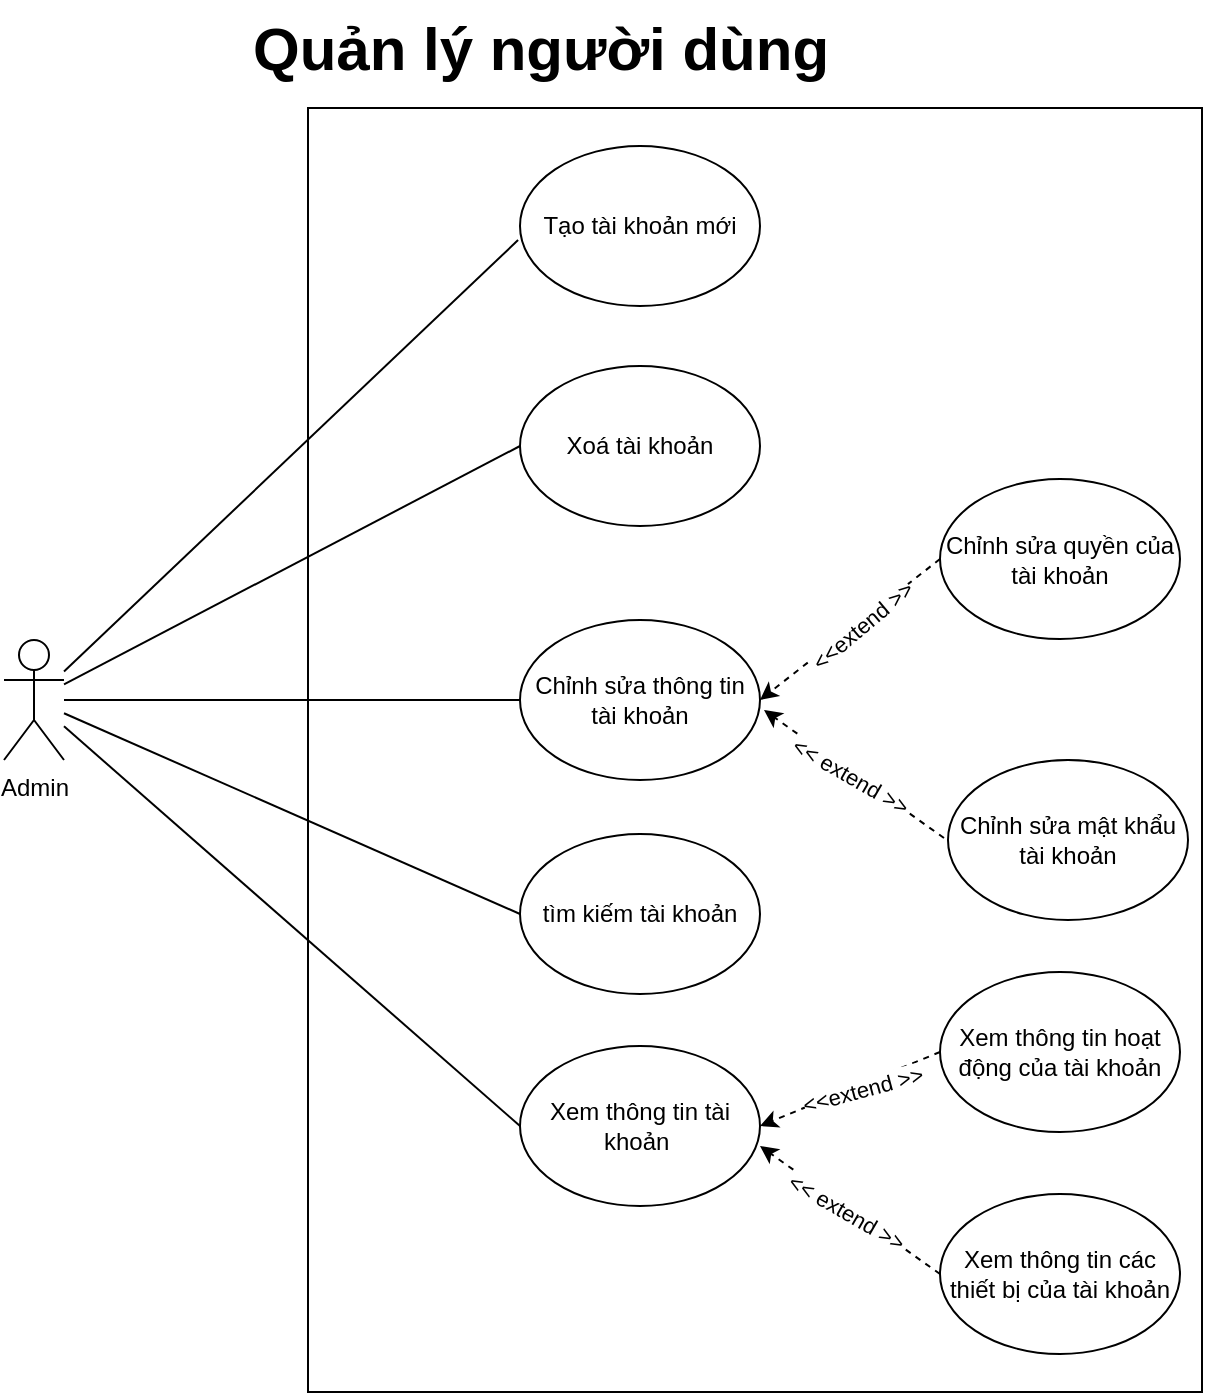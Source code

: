<mxfile version="27.1.3">
  <diagram name="Trang-1" id="Z2SD75oCye9RgdntAtLV">
    <mxGraphModel dx="1042" dy="561" grid="1" gridSize="10" guides="1" tooltips="1" connect="1" arrows="1" fold="1" page="1" pageScale="1" pageWidth="827" pageHeight="1169" math="0" shadow="0">
      <root>
        <mxCell id="0" />
        <mxCell id="1" parent="0" />
        <mxCell id="j2vjbWwgdiGgmv4Y5lXR-1" value="Admin" style="shape=umlActor;verticalLabelPosition=bottom;verticalAlign=top;html=1;" vertex="1" parent="1">
          <mxGeometry x="320" y="480" width="30" height="60" as="geometry" />
        </mxCell>
        <mxCell id="j2vjbWwgdiGgmv4Y5lXR-2" value="" style="rounded=0;whiteSpace=wrap;html=1;" vertex="1" parent="1">
          <mxGeometry x="472" y="214" width="447" height="642" as="geometry" />
        </mxCell>
        <mxCell id="j2vjbWwgdiGgmv4Y5lXR-3" value="Tạo tài khoản mới" style="ellipse;whiteSpace=wrap;html=1;" vertex="1" parent="1">
          <mxGeometry x="578" y="233" width="120" height="80" as="geometry" />
        </mxCell>
        <mxCell id="j2vjbWwgdiGgmv4Y5lXR-4" value="Xoá tài khoản" style="ellipse;whiteSpace=wrap;html=1;" vertex="1" parent="1">
          <mxGeometry x="578" y="343" width="120" height="80" as="geometry" />
        </mxCell>
        <mxCell id="j2vjbWwgdiGgmv4Y5lXR-5" value="Chỉnh sửa quyền của tài khoản" style="ellipse;whiteSpace=wrap;html=1;" vertex="1" parent="1">
          <mxGeometry x="788" y="399.5" width="120" height="80" as="geometry" />
        </mxCell>
        <mxCell id="j2vjbWwgdiGgmv4Y5lXR-6" value="Chỉnh sửa thông tin tài khoản" style="ellipse;whiteSpace=wrap;html=1;" vertex="1" parent="1">
          <mxGeometry x="578" y="470" width="120" height="80" as="geometry" />
        </mxCell>
        <mxCell id="j2vjbWwgdiGgmv4Y5lXR-7" value="Chỉnh sửa mật khẩu tài khoản" style="ellipse;whiteSpace=wrap;html=1;" vertex="1" parent="1">
          <mxGeometry x="792" y="540" width="120" height="80" as="geometry" />
        </mxCell>
        <mxCell id="j2vjbWwgdiGgmv4Y5lXR-8" style="rounded=0;orthogonalLoop=1;jettySize=auto;html=1;entryX=-0.008;entryY=0.588;entryDx=0;entryDy=0;entryPerimeter=0;endArrow=none;startFill=0;" edge="1" parent="1" source="j2vjbWwgdiGgmv4Y5lXR-1" target="j2vjbWwgdiGgmv4Y5lXR-3">
          <mxGeometry relative="1" as="geometry" />
        </mxCell>
        <mxCell id="j2vjbWwgdiGgmv4Y5lXR-9" style="rounded=0;orthogonalLoop=1;jettySize=auto;html=1;entryX=0;entryY=0.5;entryDx=0;entryDy=0;endArrow=none;startFill=0;" edge="1" parent="1" source="j2vjbWwgdiGgmv4Y5lXR-1" target="j2vjbWwgdiGgmv4Y5lXR-4">
          <mxGeometry relative="1" as="geometry" />
        </mxCell>
        <mxCell id="j2vjbWwgdiGgmv4Y5lXR-10" style="edgeStyle=orthogonalEdgeStyle;rounded=0;orthogonalLoop=1;jettySize=auto;html=1;endArrow=none;startFill=0;" edge="1" parent="1" source="j2vjbWwgdiGgmv4Y5lXR-1" target="j2vjbWwgdiGgmv4Y5lXR-6">
          <mxGeometry relative="1" as="geometry" />
        </mxCell>
        <mxCell id="j2vjbWwgdiGgmv4Y5lXR-11" value="Xem thông tin tài khoản&amp;nbsp;" style="ellipse;whiteSpace=wrap;html=1;" vertex="1" parent="1">
          <mxGeometry x="578" y="683" width="120" height="80" as="geometry" />
        </mxCell>
        <mxCell id="j2vjbWwgdiGgmv4Y5lXR-12" style="rounded=0;orthogonalLoop=1;jettySize=auto;html=1;entryX=0;entryY=0.5;entryDx=0;entryDy=0;endArrow=none;startFill=0;" edge="1" parent="1" source="j2vjbWwgdiGgmv4Y5lXR-1" target="j2vjbWwgdiGgmv4Y5lXR-11">
          <mxGeometry relative="1" as="geometry" />
        </mxCell>
        <mxCell id="j2vjbWwgdiGgmv4Y5lXR-13" value="tìm kiếm tài khoản" style="ellipse;whiteSpace=wrap;html=1;" vertex="1" parent="1">
          <mxGeometry x="578" y="577" width="120" height="80" as="geometry" />
        </mxCell>
        <mxCell id="j2vjbWwgdiGgmv4Y5lXR-14" style="rounded=0;orthogonalLoop=1;jettySize=auto;html=1;entryX=0;entryY=0.5;entryDx=0;entryDy=0;endArrow=none;startFill=0;" edge="1" parent="1" source="j2vjbWwgdiGgmv4Y5lXR-1" target="j2vjbWwgdiGgmv4Y5lXR-13">
          <mxGeometry relative="1" as="geometry" />
        </mxCell>
        <mxCell id="j2vjbWwgdiGgmv4Y5lXR-15" value="&lt;b&gt;&lt;font style=&quot;font-size: 30px;&quot;&gt;Quản lý người dùng&lt;/font&gt;&lt;/b&gt;" style="text;html=1;align=center;verticalAlign=middle;resizable=0;points=[];autosize=1;strokeColor=none;fillColor=none;" vertex="1" parent="1">
          <mxGeometry x="432" y="160" width="311" height="48" as="geometry" />
        </mxCell>
        <mxCell id="j2vjbWwgdiGgmv4Y5lXR-16" style="rounded=0;orthogonalLoop=1;jettySize=auto;html=1;entryX=1;entryY=0.5;entryDx=0;entryDy=0;dashed=1;exitX=0;exitY=0.5;exitDx=0;exitDy=0;" edge="1" parent="1" source="j2vjbWwgdiGgmv4Y5lXR-18" target="j2vjbWwgdiGgmv4Y5lXR-11">
          <mxGeometry relative="1" as="geometry" />
        </mxCell>
        <mxCell id="j2vjbWwgdiGgmv4Y5lXR-17" value="&amp;lt;&amp;lt;extend &amp;gt;&amp;gt;" style="edgeLabel;html=1;align=center;verticalAlign=middle;resizable=0;points=[];rotation=-15;" connectable="0" vertex="1" parent="j2vjbWwgdiGgmv4Y5lXR-16">
          <mxGeometry x="-0.101" y="2" relative="1" as="geometry">
            <mxPoint as="offset" />
          </mxGeometry>
        </mxCell>
        <mxCell id="j2vjbWwgdiGgmv4Y5lXR-18" value="Xem thông tin hoạt động của tài khoản" style="ellipse;whiteSpace=wrap;html=1;" vertex="1" parent="1">
          <mxGeometry x="788" y="646" width="120" height="80" as="geometry" />
        </mxCell>
        <mxCell id="j2vjbWwgdiGgmv4Y5lXR-19" style="rounded=0;orthogonalLoop=1;jettySize=auto;html=1;entryX=1;entryY=0.625;entryDx=0;entryDy=0;dashed=1;exitX=0;exitY=0.5;exitDx=0;exitDy=0;entryPerimeter=0;" edge="1" parent="1" source="j2vjbWwgdiGgmv4Y5lXR-21" target="j2vjbWwgdiGgmv4Y5lXR-11">
          <mxGeometry relative="1" as="geometry" />
        </mxCell>
        <mxCell id="j2vjbWwgdiGgmv4Y5lXR-20" value="&amp;lt;&amp;lt; extend &amp;gt;&amp;gt;" style="edgeLabel;html=1;align=center;verticalAlign=middle;resizable=0;points=[];rotation=30;" connectable="0" vertex="1" parent="j2vjbWwgdiGgmv4Y5lXR-19">
          <mxGeometry x="0.002" y="1" relative="1" as="geometry">
            <mxPoint x="-1" as="offset" />
          </mxGeometry>
        </mxCell>
        <mxCell id="j2vjbWwgdiGgmv4Y5lXR-21" value="Xem thông tin các thiết bị của tài khoản" style="ellipse;whiteSpace=wrap;html=1;" vertex="1" parent="1">
          <mxGeometry x="788" y="757" width="120" height="80" as="geometry" />
        </mxCell>
        <mxCell id="j2vjbWwgdiGgmv4Y5lXR-22" style="rounded=0;orthogonalLoop=1;jettySize=auto;html=1;entryX=1;entryY=0.625;entryDx=0;entryDy=0;dashed=1;exitX=0;exitY=0.5;exitDx=0;exitDy=0;entryPerimeter=0;" edge="1" parent="1">
          <mxGeometry relative="1" as="geometry">
            <mxPoint x="790" y="579" as="sourcePoint" />
            <mxPoint x="700" y="515" as="targetPoint" />
          </mxGeometry>
        </mxCell>
        <mxCell id="j2vjbWwgdiGgmv4Y5lXR-23" value="&amp;lt;&amp;lt; extend &amp;gt;&amp;gt;" style="edgeLabel;html=1;align=center;verticalAlign=middle;resizable=0;points=[];rotation=30;" connectable="0" vertex="1" parent="j2vjbWwgdiGgmv4Y5lXR-22">
          <mxGeometry x="0.002" y="1" relative="1" as="geometry">
            <mxPoint x="-1" as="offset" />
          </mxGeometry>
        </mxCell>
        <mxCell id="j2vjbWwgdiGgmv4Y5lXR-24" style="rounded=0;orthogonalLoop=1;jettySize=auto;html=1;dashed=1;exitX=0;exitY=0.5;exitDx=0;exitDy=0;entryX=1;entryY=0.5;entryDx=0;entryDy=0;" edge="1" parent="1" source="j2vjbWwgdiGgmv4Y5lXR-5" target="j2vjbWwgdiGgmv4Y5lXR-6">
          <mxGeometry relative="1" as="geometry">
            <mxPoint x="717" y="525" as="targetPoint" />
          </mxGeometry>
        </mxCell>
        <mxCell id="j2vjbWwgdiGgmv4Y5lXR-25" value="&amp;lt;&amp;lt;extend &amp;gt;&amp;gt;" style="edgeLabel;html=1;align=center;verticalAlign=middle;resizable=0;points=[];rotation=-40;" connectable="0" vertex="1" parent="j2vjbWwgdiGgmv4Y5lXR-24">
          <mxGeometry x="-0.101" y="2" relative="1" as="geometry">
            <mxPoint as="offset" />
          </mxGeometry>
        </mxCell>
      </root>
    </mxGraphModel>
  </diagram>
</mxfile>
